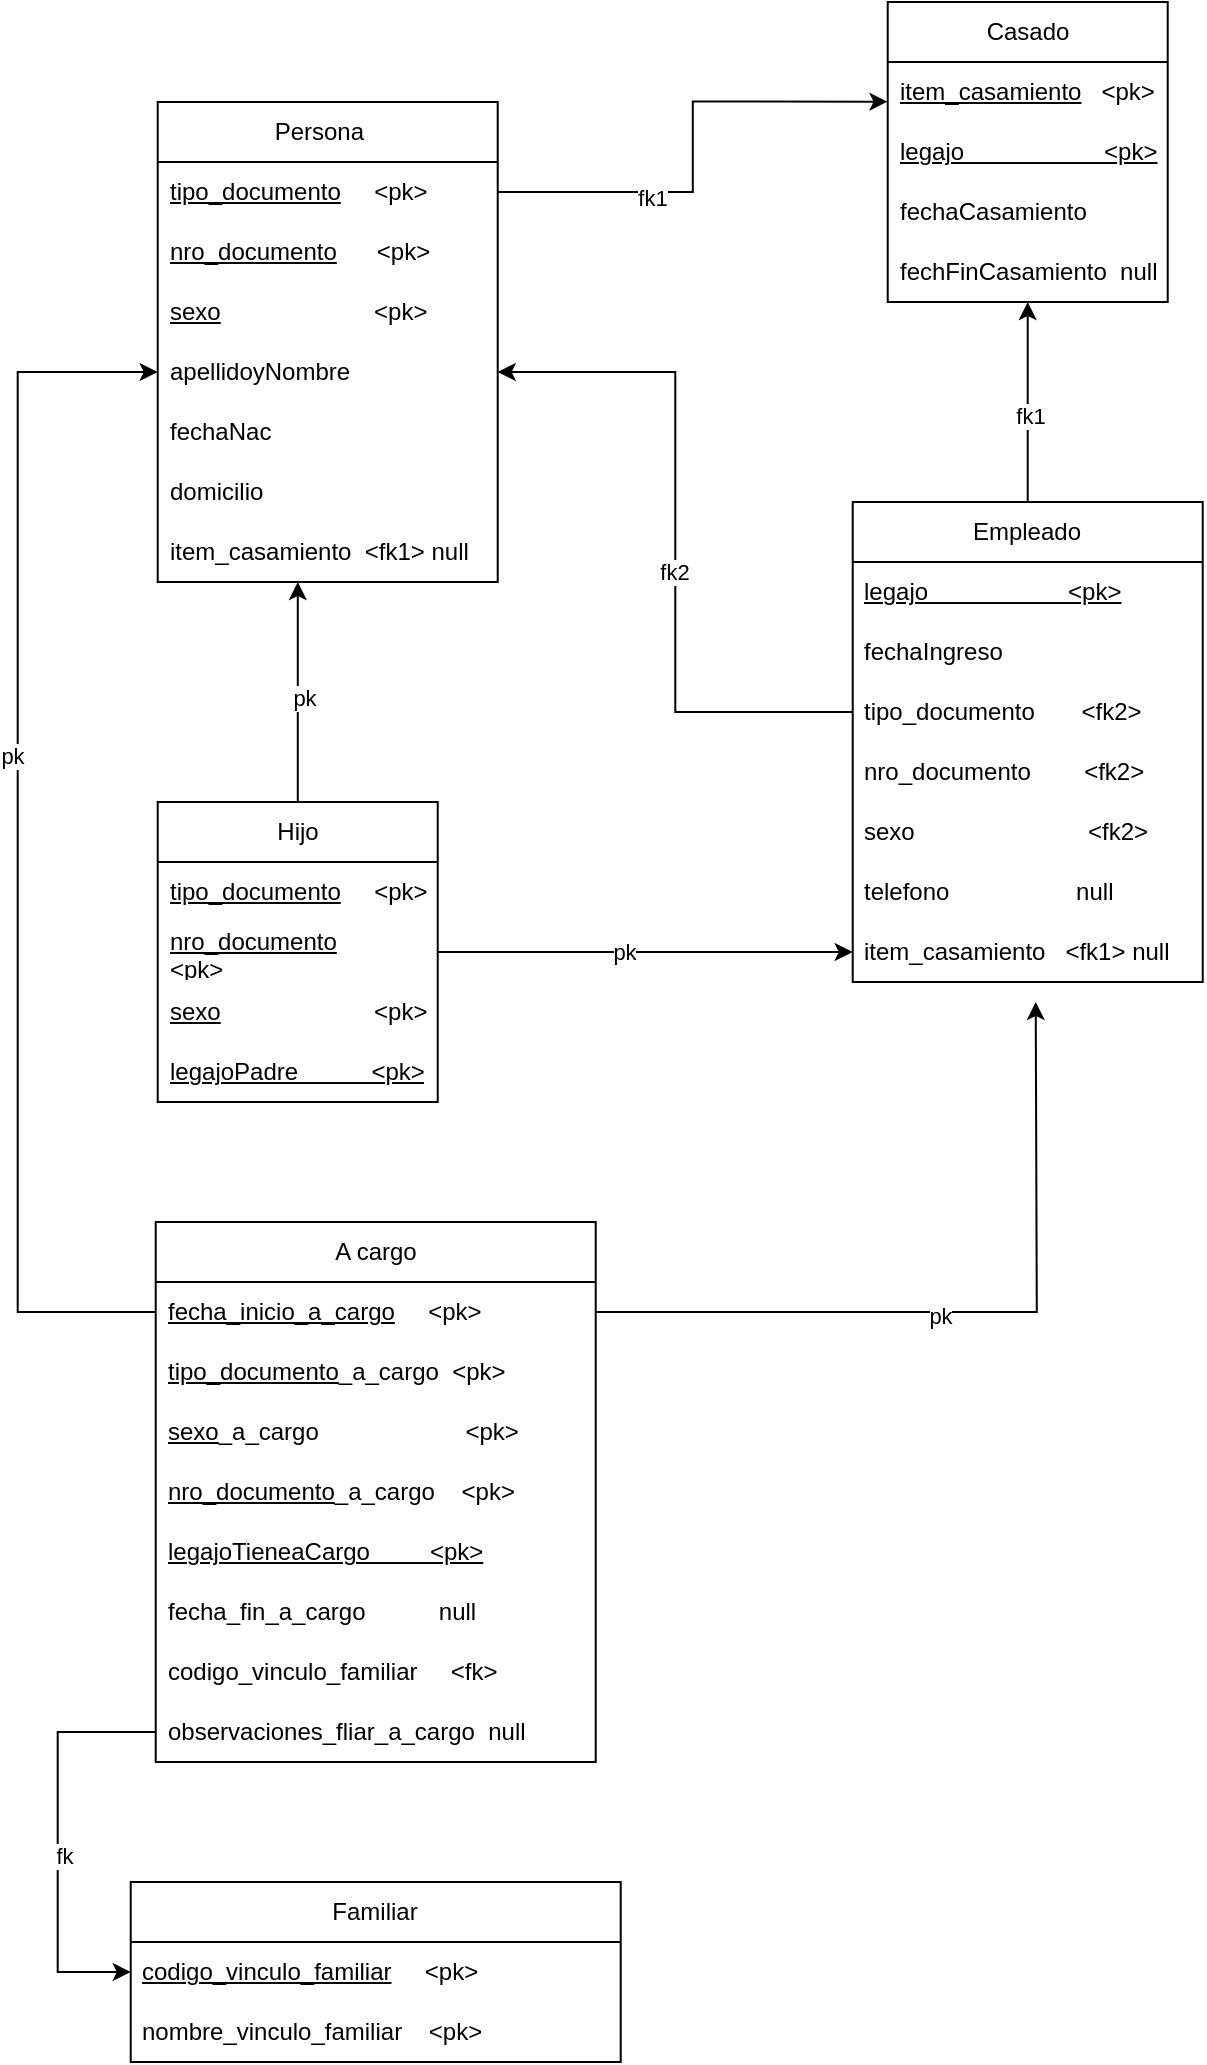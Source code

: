 <mxfile version="24.7.13">
  <diagram name="Page-1" id="v0zXEanvF7a8P_JJK8V0">
    <mxGraphModel dx="3091" dy="1129" grid="1" gridSize="10" guides="1" tooltips="1" connect="1" arrows="1" fold="1" page="1" pageScale="1" pageWidth="850" pageHeight="1100" math="0" shadow="0">
      <root>
        <mxCell id="0" />
        <mxCell id="1" parent="0" />
        <mxCell id="VkgcLeewtbt2wePAkzue-2" value="Persona&lt;span style=&quot;white-space: pre;&quot;&gt;&#x9;&lt;/span&gt;" style="swimlane;fontStyle=0;childLayout=stackLayout;horizontal=1;startSize=30;horizontalStack=0;resizeParent=1;resizeParentMax=0;resizeLast=0;collapsible=1;marginBottom=0;whiteSpace=wrap;html=1;" vertex="1" parent="1">
          <mxGeometry x="-720.14" y="80" width="170" height="240" as="geometry" />
        </mxCell>
        <mxCell id="VkgcLeewtbt2wePAkzue-3" value="&lt;u&gt;tipo_documento&lt;/u&gt;&amp;nbsp;&amp;nbsp;&amp;nbsp;&amp;nbsp; &amp;lt;pk&amp;gt;" style="text;strokeColor=none;fillColor=none;align=left;verticalAlign=middle;spacingLeft=4;spacingRight=4;overflow=hidden;points=[[0,0.5],[1,0.5]];portConstraint=eastwest;rotatable=0;whiteSpace=wrap;html=1;" vertex="1" parent="VkgcLeewtbt2wePAkzue-2">
          <mxGeometry y="30" width="170" height="30" as="geometry" />
        </mxCell>
        <mxCell id="VkgcLeewtbt2wePAkzue-4" value="&lt;u&gt;nro_documento&lt;/u&gt;&amp;nbsp;&amp;nbsp;&amp;nbsp;&amp;nbsp;&amp;nbsp; &amp;lt;pk&amp;gt;" style="text;strokeColor=none;fillColor=none;align=left;verticalAlign=middle;spacingLeft=4;spacingRight=4;overflow=hidden;points=[[0,0.5],[1,0.5]];portConstraint=eastwest;rotatable=0;whiteSpace=wrap;html=1;" vertex="1" parent="VkgcLeewtbt2wePAkzue-2">
          <mxGeometry y="60" width="170" height="30" as="geometry" />
        </mxCell>
        <mxCell id="VkgcLeewtbt2wePAkzue-5" value="&lt;u&gt;sexo&lt;/u&gt;&amp;nbsp;&amp;nbsp;&amp;nbsp;&amp;nbsp;&amp;nbsp;&amp;nbsp;&amp;nbsp;&amp;nbsp;&amp;nbsp;&amp;nbsp;&amp;nbsp;&amp;nbsp;&amp;nbsp;&amp;nbsp;&amp;nbsp;&amp;nbsp;&amp;nbsp;&amp;nbsp;&amp;nbsp;&amp;nbsp;&amp;nbsp;&amp;nbsp; &amp;lt;pk&amp;gt;" style="text;strokeColor=none;fillColor=none;align=left;verticalAlign=middle;spacingLeft=4;spacingRight=4;overflow=hidden;points=[[0,0.5],[1,0.5]];portConstraint=eastwest;rotatable=0;whiteSpace=wrap;html=1;" vertex="1" parent="VkgcLeewtbt2wePAkzue-2">
          <mxGeometry y="90" width="170" height="30" as="geometry" />
        </mxCell>
        <mxCell id="VkgcLeewtbt2wePAkzue-6" value="apellidoyNombre" style="text;strokeColor=none;fillColor=none;align=left;verticalAlign=middle;spacingLeft=4;spacingRight=4;overflow=hidden;points=[[0,0.5],[1,0.5]];portConstraint=eastwest;rotatable=0;whiteSpace=wrap;html=1;" vertex="1" parent="VkgcLeewtbt2wePAkzue-2">
          <mxGeometry y="120" width="170" height="30" as="geometry" />
        </mxCell>
        <mxCell id="VkgcLeewtbt2wePAkzue-7" value="fechaNac" style="text;strokeColor=none;fillColor=none;align=left;verticalAlign=middle;spacingLeft=4;spacingRight=4;overflow=hidden;points=[[0,0.5],[1,0.5]];portConstraint=eastwest;rotatable=0;whiteSpace=wrap;html=1;" vertex="1" parent="VkgcLeewtbt2wePAkzue-2">
          <mxGeometry y="150" width="170" height="30" as="geometry" />
        </mxCell>
        <mxCell id="VkgcLeewtbt2wePAkzue-8" value="domicilio" style="text;strokeColor=none;fillColor=none;align=left;verticalAlign=middle;spacingLeft=4;spacingRight=4;overflow=hidden;points=[[0,0.5],[1,0.5]];portConstraint=eastwest;rotatable=0;whiteSpace=wrap;html=1;" vertex="1" parent="VkgcLeewtbt2wePAkzue-2">
          <mxGeometry y="180" width="170" height="30" as="geometry" />
        </mxCell>
        <mxCell id="VkgcLeewtbt2wePAkzue-16" value="item_casamiento&amp;nbsp; &amp;lt;fk1&amp;gt; null" style="text;strokeColor=none;fillColor=none;align=left;verticalAlign=middle;spacingLeft=4;spacingRight=4;overflow=hidden;points=[[0,0.5],[1,0.5]];portConstraint=eastwest;rotatable=0;whiteSpace=wrap;html=1;" vertex="1" parent="VkgcLeewtbt2wePAkzue-2">
          <mxGeometry y="210" width="170" height="30" as="geometry" />
        </mxCell>
        <mxCell id="VkgcLeewtbt2wePAkzue-9" value="Casado" style="swimlane;fontStyle=0;childLayout=stackLayout;horizontal=1;startSize=30;horizontalStack=0;resizeParent=1;resizeParentMax=0;resizeLast=0;collapsible=1;marginBottom=0;whiteSpace=wrap;html=1;" vertex="1" parent="1">
          <mxGeometry x="-355.14" y="30" width="140" height="150" as="geometry" />
        </mxCell>
        <mxCell id="VkgcLeewtbt2wePAkzue-10" value="&lt;u&gt;item_casamiento&lt;/u&gt;&amp;nbsp;&amp;nbsp; &amp;lt;pk&amp;gt;" style="text;strokeColor=none;fillColor=none;align=left;verticalAlign=middle;spacingLeft=4;spacingRight=4;overflow=hidden;points=[[0,0.5],[1,0.5]];portConstraint=eastwest;rotatable=0;whiteSpace=wrap;html=1;" vertex="1" parent="VkgcLeewtbt2wePAkzue-9">
          <mxGeometry y="30" width="140" height="30" as="geometry" />
        </mxCell>
        <mxCell id="VkgcLeewtbt2wePAkzue-49" value="&lt;u&gt;legajo &amp;nbsp; &amp;nbsp; &amp;nbsp; &amp;nbsp; &amp;nbsp; &amp;nbsp; &amp;nbsp; &amp;nbsp; &amp;nbsp; &amp;nbsp; &amp;lt;pk&amp;gt;&lt;/u&gt;" style="text;strokeColor=none;fillColor=none;align=left;verticalAlign=middle;spacingLeft=4;spacingRight=4;overflow=hidden;points=[[0,0.5],[1,0.5]];portConstraint=eastwest;rotatable=0;whiteSpace=wrap;html=1;" vertex="1" parent="VkgcLeewtbt2wePAkzue-9">
          <mxGeometry y="60" width="140" height="30" as="geometry" />
        </mxCell>
        <mxCell id="VkgcLeewtbt2wePAkzue-13" value="fechaCasamiento" style="text;strokeColor=none;fillColor=none;align=left;verticalAlign=middle;spacingLeft=4;spacingRight=4;overflow=hidden;points=[[0,0.5],[1,0.5]];portConstraint=eastwest;rotatable=0;whiteSpace=wrap;html=1;" vertex="1" parent="VkgcLeewtbt2wePAkzue-9">
          <mxGeometry y="90" width="140" height="30" as="geometry" />
        </mxCell>
        <mxCell id="VkgcLeewtbt2wePAkzue-15" value="fechFinCasamiento&amp;nbsp; null" style="text;strokeColor=none;fillColor=none;align=left;verticalAlign=middle;spacingLeft=4;spacingRight=4;overflow=hidden;points=[[0,0.5],[1,0.5]];portConstraint=eastwest;rotatable=0;whiteSpace=wrap;html=1;" vertex="1" parent="VkgcLeewtbt2wePAkzue-9">
          <mxGeometry y="120" width="140" height="30" as="geometry" />
        </mxCell>
        <mxCell id="VkgcLeewtbt2wePAkzue-17" style="edgeStyle=orthogonalEdgeStyle;rounded=0;orthogonalLoop=1;jettySize=auto;html=1;entryX=-0.001;entryY=0.661;entryDx=0;entryDy=0;entryPerimeter=0;" edge="1" parent="1" source="VkgcLeewtbt2wePAkzue-3" target="VkgcLeewtbt2wePAkzue-10">
          <mxGeometry relative="1" as="geometry" />
        </mxCell>
        <mxCell id="VkgcLeewtbt2wePAkzue-18" value="fk1" style="edgeLabel;html=1;align=center;verticalAlign=middle;resizable=0;points=[];" vertex="1" connectable="0" parent="VkgcLeewtbt2wePAkzue-17">
          <mxGeometry x="-0.362" y="-3" relative="1" as="geometry">
            <mxPoint as="offset" />
          </mxGeometry>
        </mxCell>
        <mxCell id="VkgcLeewtbt2wePAkzue-19" value="Empleado" style="swimlane;fontStyle=0;childLayout=stackLayout;horizontal=1;startSize=30;horizontalStack=0;resizeParent=1;resizeParentMax=0;resizeLast=0;collapsible=1;marginBottom=0;whiteSpace=wrap;html=1;" vertex="1" parent="1">
          <mxGeometry x="-372.64" y="280" width="175" height="240" as="geometry">
            <mxRectangle x="407.5" y="300" width="90" height="30" as="alternateBounds" />
          </mxGeometry>
        </mxCell>
        <mxCell id="VkgcLeewtbt2wePAkzue-20" value="&lt;u&gt;legajo &amp;nbsp; &amp;nbsp; &amp;nbsp; &amp;nbsp; &amp;nbsp; &amp;nbsp; &amp;nbsp; &amp;nbsp; &amp;nbsp; &amp;nbsp; &amp;lt;pk&amp;gt;&lt;/u&gt;" style="text;strokeColor=none;fillColor=none;align=left;verticalAlign=middle;spacingLeft=4;spacingRight=4;overflow=hidden;points=[[0,0.5],[1,0.5]];portConstraint=eastwest;rotatable=0;whiteSpace=wrap;html=1;" vertex="1" parent="VkgcLeewtbt2wePAkzue-19">
          <mxGeometry y="30" width="175" height="30" as="geometry" />
        </mxCell>
        <mxCell id="VkgcLeewtbt2wePAkzue-33" value="fechaIngreso" style="text;strokeColor=none;fillColor=none;align=left;verticalAlign=middle;spacingLeft=4;spacingRight=4;overflow=hidden;points=[[0,0.5],[1,0.5]];portConstraint=eastwest;rotatable=0;whiteSpace=wrap;html=1;" vertex="1" parent="VkgcLeewtbt2wePAkzue-19">
          <mxGeometry y="60" width="175" height="30" as="geometry" />
        </mxCell>
        <mxCell id="VkgcLeewtbt2wePAkzue-21" value="tipo_documento&amp;nbsp;&amp;nbsp;&amp;nbsp;&amp;nbsp;&amp;nbsp;&amp;nbsp; &amp;lt;fk2&amp;gt;" style="text;strokeColor=none;fillColor=none;align=left;verticalAlign=middle;spacingLeft=4;spacingRight=4;overflow=hidden;points=[[0,0.5],[1,0.5]];portConstraint=eastwest;rotatable=0;whiteSpace=wrap;html=1;" vertex="1" parent="VkgcLeewtbt2wePAkzue-19">
          <mxGeometry y="90" width="175" height="30" as="geometry" />
        </mxCell>
        <mxCell id="VkgcLeewtbt2wePAkzue-34" value="nro_documento&amp;nbsp; &amp;nbsp;&amp;nbsp;&amp;nbsp;&amp;nbsp;&amp;nbsp; &amp;lt;fk2&amp;gt;" style="text;strokeColor=none;fillColor=none;align=left;verticalAlign=middle;spacingLeft=4;spacingRight=4;overflow=hidden;points=[[0,0.5],[1,0.5]];portConstraint=eastwest;rotatable=0;whiteSpace=wrap;html=1;" vertex="1" parent="VkgcLeewtbt2wePAkzue-19">
          <mxGeometry y="120" width="175" height="30" as="geometry" />
        </mxCell>
        <mxCell id="VkgcLeewtbt2wePAkzue-35" value="sexo &amp;nbsp; &amp;nbsp; &amp;nbsp; &amp;nbsp; &amp;nbsp; &amp;nbsp; &amp;nbsp; &amp;nbsp; &amp;nbsp; &amp;nbsp; &amp;nbsp;&amp;nbsp;&amp;nbsp;&amp;nbsp; &amp;lt;fk2&amp;gt;" style="text;strokeColor=none;fillColor=none;align=left;verticalAlign=middle;spacingLeft=4;spacingRight=4;overflow=hidden;points=[[0,0.5],[1,0.5]];portConstraint=eastwest;rotatable=0;whiteSpace=wrap;html=1;" vertex="1" parent="VkgcLeewtbt2wePAkzue-19">
          <mxGeometry y="150" width="175" height="30" as="geometry" />
        </mxCell>
        <mxCell id="VkgcLeewtbt2wePAkzue-22" value="telefono &amp;nbsp; &amp;nbsp; &amp;nbsp; &amp;nbsp; &amp;nbsp; &amp;nbsp; &amp;nbsp; &amp;nbsp;&amp;nbsp;&amp;nbsp; null" style="text;strokeColor=none;fillColor=none;align=left;verticalAlign=middle;spacingLeft=4;spacingRight=4;overflow=hidden;points=[[0,0.5],[1,0.5]];portConstraint=eastwest;rotatable=0;whiteSpace=wrap;html=1;" vertex="1" parent="VkgcLeewtbt2wePAkzue-19">
          <mxGeometry y="180" width="175" height="30" as="geometry" />
        </mxCell>
        <mxCell id="VkgcLeewtbt2wePAkzue-28" value="item_casamiento&amp;nbsp;&amp;nbsp; &amp;lt;fk1&amp;gt; null" style="text;strokeColor=none;fillColor=none;align=left;verticalAlign=middle;spacingLeft=4;spacingRight=4;overflow=hidden;points=[[0,0.5],[1,0.5]];portConstraint=eastwest;rotatable=0;whiteSpace=wrap;html=1;" vertex="1" parent="VkgcLeewtbt2wePAkzue-19">
          <mxGeometry y="210" width="175" height="30" as="geometry" />
        </mxCell>
        <mxCell id="VkgcLeewtbt2wePAkzue-27" style="edgeStyle=orthogonalEdgeStyle;rounded=0;orthogonalLoop=1;jettySize=auto;html=1;entryX=0.5;entryY=1;entryDx=0;entryDy=0;entryPerimeter=0;" edge="1" parent="1" source="VkgcLeewtbt2wePAkzue-19" target="VkgcLeewtbt2wePAkzue-15">
          <mxGeometry relative="1" as="geometry" />
        </mxCell>
        <mxCell id="VkgcLeewtbt2wePAkzue-29" value="fk1" style="edgeLabel;html=1;align=center;verticalAlign=middle;resizable=0;points=[];" vertex="1" connectable="0" parent="VkgcLeewtbt2wePAkzue-27">
          <mxGeometry x="-0.127" y="-1" relative="1" as="geometry">
            <mxPoint as="offset" />
          </mxGeometry>
        </mxCell>
        <mxCell id="VkgcLeewtbt2wePAkzue-30" style="edgeStyle=orthogonalEdgeStyle;rounded=0;orthogonalLoop=1;jettySize=auto;html=1;entryX=1;entryY=0.5;entryDx=0;entryDy=0;" edge="1" parent="1" source="VkgcLeewtbt2wePAkzue-21" target="VkgcLeewtbt2wePAkzue-6">
          <mxGeometry relative="1" as="geometry" />
        </mxCell>
        <mxCell id="VkgcLeewtbt2wePAkzue-36" value="fk2" style="edgeLabel;html=1;align=center;verticalAlign=middle;resizable=0;points=[];" vertex="1" connectable="0" parent="VkgcLeewtbt2wePAkzue-30">
          <mxGeometry x="-0.086" y="1" relative="1" as="geometry">
            <mxPoint as="offset" />
          </mxGeometry>
        </mxCell>
        <mxCell id="VkgcLeewtbt2wePAkzue-37" value="Hijo" style="swimlane;fontStyle=0;childLayout=stackLayout;horizontal=1;startSize=30;horizontalStack=0;resizeParent=1;resizeParentMax=0;resizeLast=0;collapsible=1;marginBottom=0;whiteSpace=wrap;html=1;" vertex="1" parent="1">
          <mxGeometry x="-720.14" y="430" width="140" height="150" as="geometry" />
        </mxCell>
        <mxCell id="VkgcLeewtbt2wePAkzue-42" value="&lt;u&gt;tipo_documento&lt;/u&gt;&amp;nbsp;&amp;nbsp;&amp;nbsp;&amp;nbsp; &amp;lt;pk&amp;gt;" style="text;strokeColor=none;fillColor=none;align=left;verticalAlign=middle;spacingLeft=4;spacingRight=4;overflow=hidden;points=[[0,0.5],[1,0.5]];portConstraint=eastwest;rotatable=0;whiteSpace=wrap;html=1;" vertex="1" parent="VkgcLeewtbt2wePAkzue-37">
          <mxGeometry y="30" width="140" height="30" as="geometry" />
        </mxCell>
        <mxCell id="VkgcLeewtbt2wePAkzue-43" value="&lt;u&gt;nro_documento&lt;/u&gt;&amp;nbsp;&amp;nbsp;&amp;nbsp;&amp;nbsp;&amp;nbsp; &amp;lt;pk&amp;gt;" style="text;strokeColor=none;fillColor=none;align=left;verticalAlign=middle;spacingLeft=4;spacingRight=4;overflow=hidden;points=[[0,0.5],[1,0.5]];portConstraint=eastwest;rotatable=0;whiteSpace=wrap;html=1;" vertex="1" parent="VkgcLeewtbt2wePAkzue-37">
          <mxGeometry y="60" width="140" height="30" as="geometry" />
        </mxCell>
        <mxCell id="VkgcLeewtbt2wePAkzue-44" value="&lt;u&gt;sexo&lt;/u&gt;&amp;nbsp;&amp;nbsp;&amp;nbsp;&amp;nbsp;&amp;nbsp;&amp;nbsp;&amp;nbsp;&amp;nbsp;&amp;nbsp;&amp;nbsp;&amp;nbsp;&amp;nbsp;&amp;nbsp;&amp;nbsp;&amp;nbsp;&amp;nbsp;&amp;nbsp;&amp;nbsp;&amp;nbsp;&amp;nbsp;&amp;nbsp;&amp;nbsp; &amp;lt;pk&amp;gt;" style="text;strokeColor=none;fillColor=none;align=left;verticalAlign=middle;spacingLeft=4;spacingRight=4;overflow=hidden;points=[[0,0.5],[1,0.5]];portConstraint=eastwest;rotatable=0;whiteSpace=wrap;html=1;" vertex="1" parent="VkgcLeewtbt2wePAkzue-37">
          <mxGeometry y="90" width="140" height="30" as="geometry" />
        </mxCell>
        <mxCell id="VkgcLeewtbt2wePAkzue-41" value="&lt;u&gt;legajoPadre&amp;nbsp; &amp;nbsp; &amp;nbsp; &amp;nbsp;&amp;nbsp; &amp;nbsp; &amp;lt;pk&amp;gt;&lt;/u&gt;" style="text;strokeColor=none;fillColor=none;align=left;verticalAlign=middle;spacingLeft=4;spacingRight=4;overflow=hidden;points=[[0,0.5],[1,0.5]];portConstraint=eastwest;rotatable=0;whiteSpace=wrap;html=1;" vertex="1" parent="VkgcLeewtbt2wePAkzue-37">
          <mxGeometry y="120" width="140" height="30" as="geometry" />
        </mxCell>
        <mxCell id="VkgcLeewtbt2wePAkzue-45" style="edgeStyle=orthogonalEdgeStyle;rounded=0;orthogonalLoop=1;jettySize=auto;html=1;entryX=0.412;entryY=1;entryDx=0;entryDy=0;entryPerimeter=0;" edge="1" parent="1" source="VkgcLeewtbt2wePAkzue-37" target="VkgcLeewtbt2wePAkzue-16">
          <mxGeometry relative="1" as="geometry" />
        </mxCell>
        <mxCell id="VkgcLeewtbt2wePAkzue-48" value="pk" style="edgeLabel;html=1;align=center;verticalAlign=middle;resizable=0;points=[];" vertex="1" connectable="0" parent="VkgcLeewtbt2wePAkzue-45">
          <mxGeometry x="-0.05" y="-3" relative="1" as="geometry">
            <mxPoint as="offset" />
          </mxGeometry>
        </mxCell>
        <mxCell id="VkgcLeewtbt2wePAkzue-46" style="edgeStyle=orthogonalEdgeStyle;rounded=0;orthogonalLoop=1;jettySize=auto;html=1;entryX=0;entryY=0.5;entryDx=0;entryDy=0;" edge="1" parent="1" source="VkgcLeewtbt2wePAkzue-43" target="VkgcLeewtbt2wePAkzue-28">
          <mxGeometry relative="1" as="geometry" />
        </mxCell>
        <mxCell id="VkgcLeewtbt2wePAkzue-47" value="pk" style="edgeLabel;html=1;align=center;verticalAlign=middle;resizable=0;points=[];" vertex="1" connectable="0" parent="VkgcLeewtbt2wePAkzue-46">
          <mxGeometry x="-0.102" relative="1" as="geometry">
            <mxPoint as="offset" />
          </mxGeometry>
        </mxCell>
        <mxCell id="VkgcLeewtbt2wePAkzue-50" value="A cargo" style="swimlane;fontStyle=0;childLayout=stackLayout;horizontal=1;startSize=30;horizontalStack=0;resizeParent=1;resizeParentMax=0;resizeLast=0;collapsible=1;marginBottom=0;whiteSpace=wrap;html=1;" vertex="1" parent="1">
          <mxGeometry x="-721.14" y="640" width="220" height="270" as="geometry" />
        </mxCell>
        <mxCell id="VkgcLeewtbt2wePAkzue-60" style="edgeStyle=orthogonalEdgeStyle;rounded=0;orthogonalLoop=1;jettySize=auto;html=1;" edge="1" parent="VkgcLeewtbt2wePAkzue-50" source="VkgcLeewtbt2wePAkzue-51">
          <mxGeometry relative="1" as="geometry">
            <mxPoint x="440" y="-110" as="targetPoint" />
          </mxGeometry>
        </mxCell>
        <mxCell id="VkgcLeewtbt2wePAkzue-62" value="pk" style="edgeLabel;html=1;align=center;verticalAlign=middle;resizable=0;points=[];" vertex="1" connectable="0" parent="VkgcLeewtbt2wePAkzue-60">
          <mxGeometry x="-0.084" y="-2" relative="1" as="geometry">
            <mxPoint as="offset" />
          </mxGeometry>
        </mxCell>
        <mxCell id="VkgcLeewtbt2wePAkzue-51" value="&lt;u&gt;fecha_inicio_a_cargo&lt;/u&gt;&amp;nbsp;&amp;nbsp;&amp;nbsp;&amp;nbsp; &amp;lt;pk&amp;gt;" style="text;strokeColor=none;fillColor=none;align=left;verticalAlign=middle;spacingLeft=4;spacingRight=4;overflow=hidden;points=[[0,0.5],[1,0.5]];portConstraint=eastwest;rotatable=0;whiteSpace=wrap;html=1;" vertex="1" parent="VkgcLeewtbt2wePAkzue-50">
          <mxGeometry y="30" width="220" height="30" as="geometry" />
        </mxCell>
        <mxCell id="VkgcLeewtbt2wePAkzue-55" value="&lt;u&gt;tipo_documento&lt;/u&gt;_a_cargo&amp;nbsp; &amp;lt;pk&amp;gt;" style="text;strokeColor=none;fillColor=none;align=left;verticalAlign=middle;spacingLeft=4;spacingRight=4;overflow=hidden;points=[[0,0.5],[1,0.5]];portConstraint=eastwest;rotatable=0;whiteSpace=wrap;html=1;" vertex="1" parent="VkgcLeewtbt2wePAkzue-50">
          <mxGeometry y="60" width="220" height="30" as="geometry" />
        </mxCell>
        <mxCell id="VkgcLeewtbt2wePAkzue-57" value="&lt;u&gt;sexo&lt;/u&gt;_a_cargo&amp;nbsp;&amp;nbsp;&amp;nbsp;&amp;nbsp;&amp;nbsp;&amp;nbsp;&amp;nbsp;&amp;nbsp;&amp;nbsp;&amp;nbsp;&amp;nbsp;&amp;nbsp;&amp;nbsp;&amp;nbsp;&amp;nbsp;&amp;nbsp;&amp;nbsp;&amp;nbsp;&amp;nbsp;&amp;nbsp;&amp;nbsp; &amp;lt;pk&amp;gt;" style="text;strokeColor=none;fillColor=none;align=left;verticalAlign=middle;spacingLeft=4;spacingRight=4;overflow=hidden;points=[[0,0.5],[1,0.5]];portConstraint=eastwest;rotatable=0;whiteSpace=wrap;html=1;" vertex="1" parent="VkgcLeewtbt2wePAkzue-50">
          <mxGeometry y="90" width="220" height="30" as="geometry" />
        </mxCell>
        <mxCell id="VkgcLeewtbt2wePAkzue-56" value="&lt;u&gt;nro_documento&lt;/u&gt;_a_cargo&amp;nbsp;&amp;nbsp;&amp;nbsp; &amp;lt;pk&amp;gt;" style="text;strokeColor=none;fillColor=none;align=left;verticalAlign=middle;spacingLeft=4;spacingRight=4;overflow=hidden;points=[[0,0.5],[1,0.5]];portConstraint=eastwest;rotatable=0;whiteSpace=wrap;html=1;" vertex="1" parent="VkgcLeewtbt2wePAkzue-50">
          <mxGeometry y="120" width="220" height="30" as="geometry" />
        </mxCell>
        <mxCell id="VkgcLeewtbt2wePAkzue-61" value="&lt;u&gt;legajoTieneaCargo&amp;nbsp;&amp;nbsp; &amp;nbsp; &amp;nbsp; &amp;nbsp; &amp;lt;pk&amp;gt;&lt;/u&gt;" style="text;strokeColor=none;fillColor=none;align=left;verticalAlign=middle;spacingLeft=4;spacingRight=4;overflow=hidden;points=[[0,0.5],[1,0.5]];portConstraint=eastwest;rotatable=0;whiteSpace=wrap;html=1;" vertex="1" parent="VkgcLeewtbt2wePAkzue-50">
          <mxGeometry y="150" width="220" height="30" as="geometry" />
        </mxCell>
        <mxCell id="VkgcLeewtbt2wePAkzue-53" value="fecha_fin_a_cargo&amp;nbsp;&amp;nbsp;&amp;nbsp;&amp;nbsp;&amp;nbsp;&amp;nbsp;&amp;nbsp;&amp;nbsp;&amp;nbsp;&amp;nbsp; null" style="text;strokeColor=none;fillColor=none;align=left;verticalAlign=middle;spacingLeft=4;spacingRight=4;overflow=hidden;points=[[0,0.5],[1,0.5]];portConstraint=eastwest;rotatable=0;whiteSpace=wrap;html=1;" vertex="1" parent="VkgcLeewtbt2wePAkzue-50">
          <mxGeometry y="180" width="220" height="30" as="geometry" />
        </mxCell>
        <mxCell id="VkgcLeewtbt2wePAkzue-69" value="codigo_vinculo_familiar &amp;nbsp;&amp;nbsp;&amp;nbsp; &amp;lt;fk&amp;gt;" style="text;strokeColor=none;fillColor=none;align=left;verticalAlign=middle;spacingLeft=4;spacingRight=4;overflow=hidden;points=[[0,0.5],[1,0.5]];portConstraint=eastwest;rotatable=0;whiteSpace=wrap;html=1;" vertex="1" parent="VkgcLeewtbt2wePAkzue-50">
          <mxGeometry y="210" width="220" height="30" as="geometry" />
        </mxCell>
        <mxCell id="VkgcLeewtbt2wePAkzue-54" value="observaciones_fliar_a_cargo&amp;nbsp; null" style="text;strokeColor=none;fillColor=none;align=left;verticalAlign=middle;spacingLeft=4;spacingRight=4;overflow=hidden;points=[[0,0.5],[1,0.5]];portConstraint=eastwest;rotatable=0;whiteSpace=wrap;html=1;" vertex="1" parent="VkgcLeewtbt2wePAkzue-50">
          <mxGeometry y="240" width="220" height="30" as="geometry" />
        </mxCell>
        <mxCell id="VkgcLeewtbt2wePAkzue-58" style="edgeStyle=orthogonalEdgeStyle;rounded=0;orthogonalLoop=1;jettySize=auto;html=1;entryX=0;entryY=0.5;entryDx=0;entryDy=0;" edge="1" parent="1" source="VkgcLeewtbt2wePAkzue-51" target="VkgcLeewtbt2wePAkzue-6">
          <mxGeometry relative="1" as="geometry">
            <Array as="points">
              <mxPoint x="-790.14" y="685" />
              <mxPoint x="-790.14" y="215" />
            </Array>
          </mxGeometry>
        </mxCell>
        <mxCell id="VkgcLeewtbt2wePAkzue-59" value="pk" style="edgeLabel;html=1;align=center;verticalAlign=middle;resizable=0;points=[];" vertex="1" connectable="0" parent="VkgcLeewtbt2wePAkzue-58">
          <mxGeometry x="0.141" y="3" relative="1" as="geometry">
            <mxPoint as="offset" />
          </mxGeometry>
        </mxCell>
        <mxCell id="VkgcLeewtbt2wePAkzue-63" value="Familiar" style="swimlane;fontStyle=0;childLayout=stackLayout;horizontal=1;startSize=30;horizontalStack=0;resizeParent=1;resizeParentMax=0;resizeLast=0;collapsible=1;marginBottom=0;whiteSpace=wrap;html=1;" vertex="1" parent="1">
          <mxGeometry x="-733.64" y="970" width="245" height="90" as="geometry" />
        </mxCell>
        <mxCell id="VkgcLeewtbt2wePAkzue-68" value="&lt;u&gt;codigo_vinculo_familiar&lt;/u&gt; &amp;nbsp;&amp;nbsp;&amp;nbsp; &amp;lt;pk&amp;gt;" style="text;strokeColor=none;fillColor=none;align=left;verticalAlign=middle;spacingLeft=4;spacingRight=4;overflow=hidden;points=[[0,0.5],[1,0.5]];portConstraint=eastwest;rotatable=0;whiteSpace=wrap;html=1;" vertex="1" parent="VkgcLeewtbt2wePAkzue-63">
          <mxGeometry y="30" width="245" height="30" as="geometry" />
        </mxCell>
        <mxCell id="VkgcLeewtbt2wePAkzue-64" value="nombre_vinculo_familiar &amp;nbsp;&amp;nbsp; &amp;lt;pk&amp;gt;" style="text;strokeColor=none;fillColor=none;align=left;verticalAlign=middle;spacingLeft=4;spacingRight=4;overflow=hidden;points=[[0,0.5],[1,0.5]];portConstraint=eastwest;rotatable=0;whiteSpace=wrap;html=1;" vertex="1" parent="VkgcLeewtbt2wePAkzue-63">
          <mxGeometry y="60" width="245" height="30" as="geometry" />
        </mxCell>
        <mxCell id="VkgcLeewtbt2wePAkzue-70" style="edgeStyle=orthogonalEdgeStyle;rounded=0;orthogonalLoop=1;jettySize=auto;html=1;entryX=0;entryY=0.5;entryDx=0;entryDy=0;" edge="1" parent="1" source="VkgcLeewtbt2wePAkzue-54" target="VkgcLeewtbt2wePAkzue-68">
          <mxGeometry relative="1" as="geometry">
            <Array as="points">
              <mxPoint x="-770.14" y="895" />
              <mxPoint x="-770.14" y="1015" />
            </Array>
          </mxGeometry>
        </mxCell>
        <mxCell id="VkgcLeewtbt2wePAkzue-71" value="fk" style="edgeLabel;html=1;align=center;verticalAlign=middle;resizable=0;points=[];" vertex="1" connectable="0" parent="VkgcLeewtbt2wePAkzue-70">
          <mxGeometry x="0.08" y="3" relative="1" as="geometry">
            <mxPoint as="offset" />
          </mxGeometry>
        </mxCell>
      </root>
    </mxGraphModel>
  </diagram>
</mxfile>

